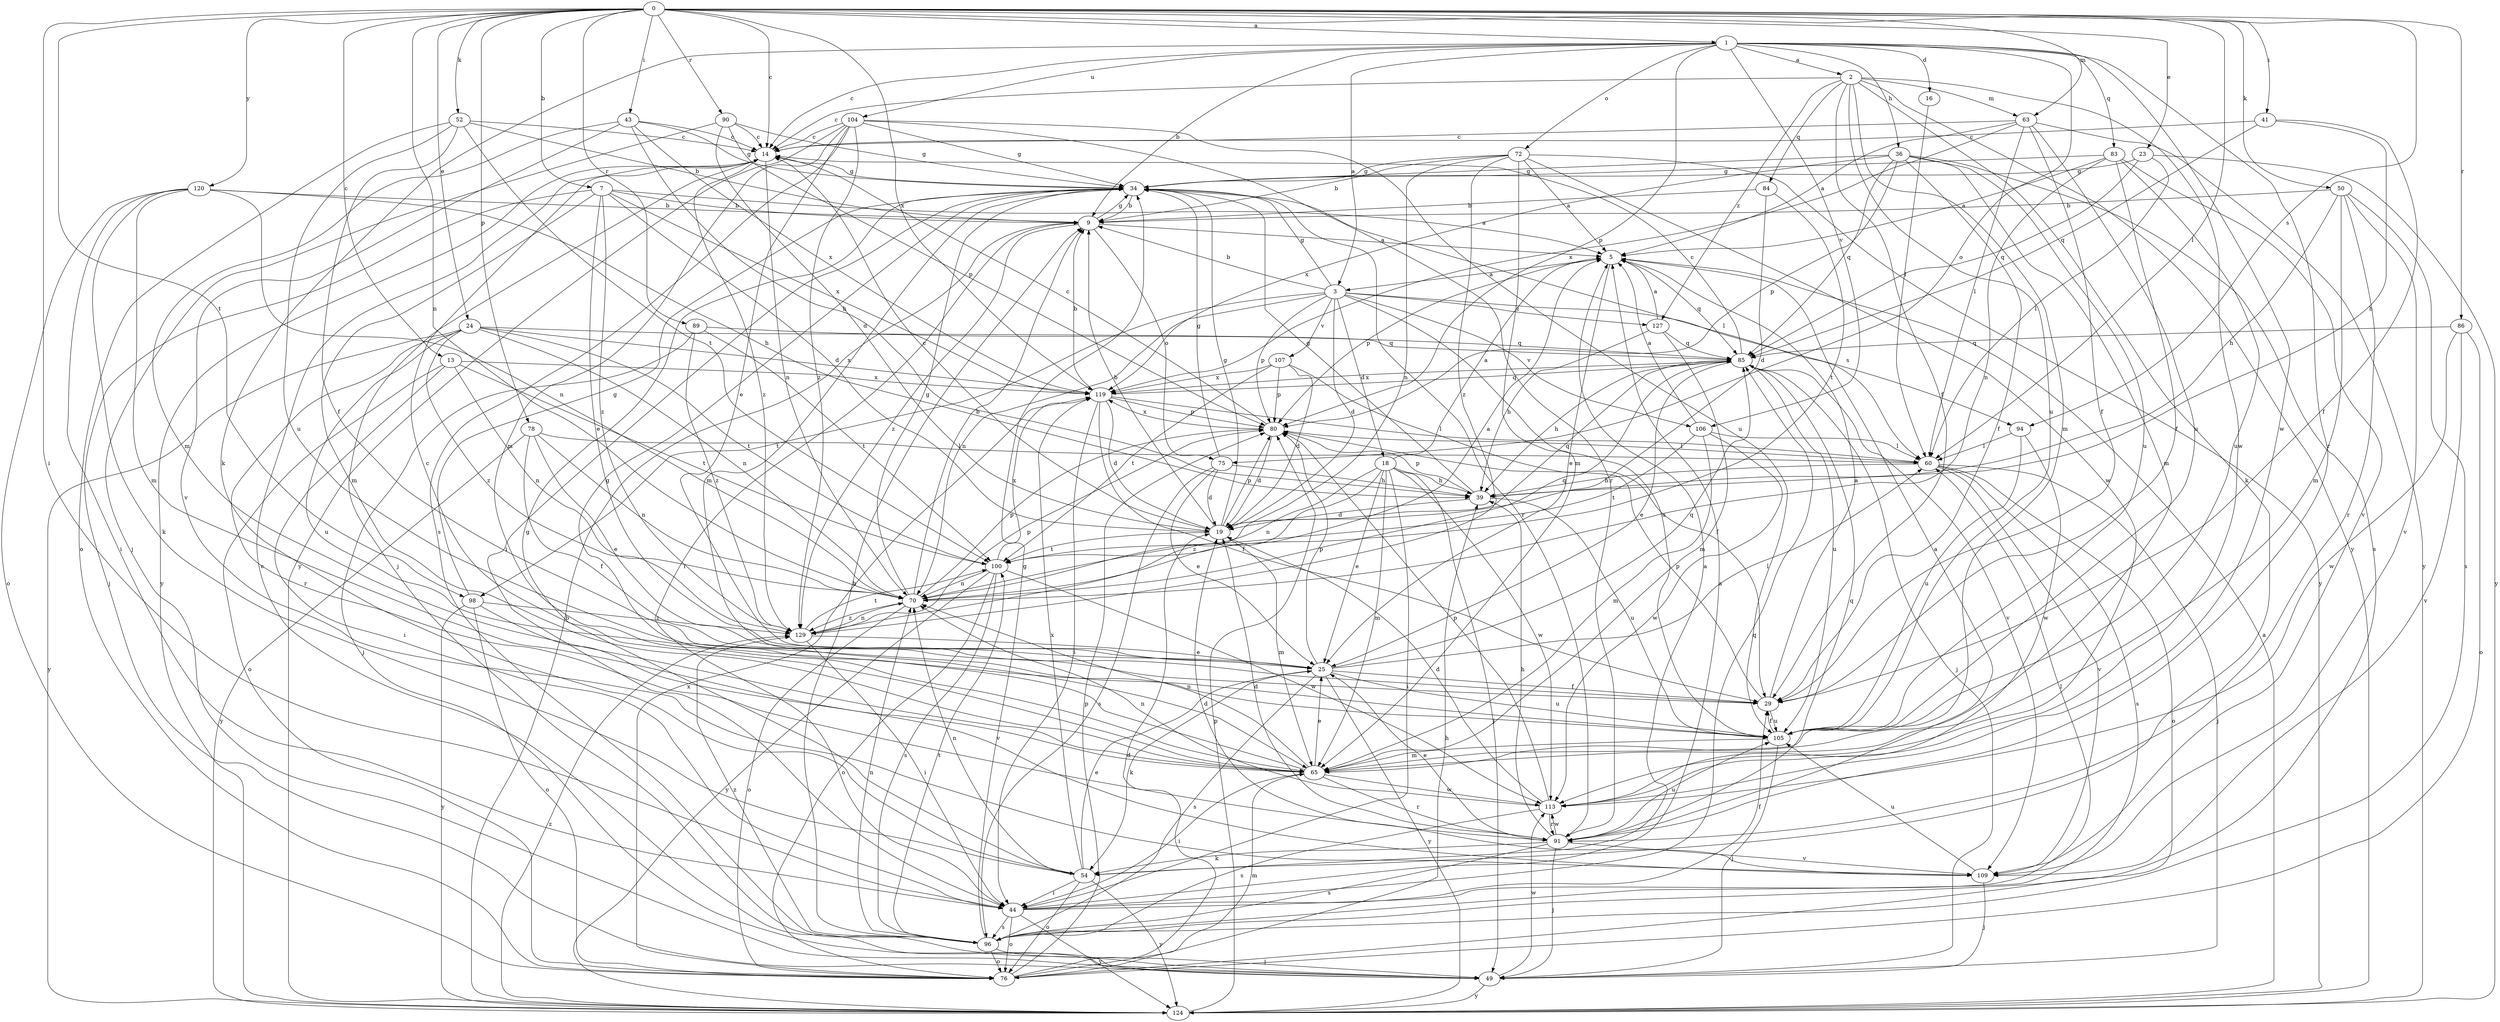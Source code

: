 strict digraph  {
0;
1;
2;
3;
5;
7;
9;
13;
14;
16;
18;
19;
23;
24;
25;
29;
34;
36;
39;
41;
43;
44;
49;
50;
52;
54;
60;
63;
65;
70;
72;
75;
76;
78;
80;
83;
84;
85;
86;
89;
90;
91;
94;
96;
98;
100;
104;
105;
106;
107;
109;
113;
119;
120;
124;
127;
129;
0 -> 1  [label=a];
0 -> 7  [label=b];
0 -> 13  [label=c];
0 -> 14  [label=c];
0 -> 23  [label=e];
0 -> 24  [label=e];
0 -> 41  [label=i];
0 -> 43  [label=i];
0 -> 44  [label=i];
0 -> 50  [label=k];
0 -> 52  [label=k];
0 -> 60  [label=l];
0 -> 63  [label=m];
0 -> 70  [label=n];
0 -> 78  [label=p];
0 -> 86  [label=r];
0 -> 89  [label=r];
0 -> 90  [label=r];
0 -> 94  [label=s];
0 -> 98  [label=t];
0 -> 119  [label=x];
0 -> 120  [label=y];
1 -> 2  [label=a];
1 -> 3  [label=a];
1 -> 9  [label=b];
1 -> 14  [label=c];
1 -> 16  [label=d];
1 -> 36  [label=h];
1 -> 54  [label=k];
1 -> 72  [label=o];
1 -> 75  [label=o];
1 -> 80  [label=p];
1 -> 83  [label=q];
1 -> 91  [label=r];
1 -> 104  [label=u];
1 -> 106  [label=v];
1 -> 113  [label=w];
2 -> 14  [label=c];
2 -> 29  [label=f];
2 -> 54  [label=k];
2 -> 63  [label=m];
2 -> 65  [label=m];
2 -> 84  [label=q];
2 -> 105  [label=u];
2 -> 113  [label=w];
2 -> 124  [label=y];
2 -> 127  [label=z];
3 -> 9  [label=b];
3 -> 18  [label=d];
3 -> 19  [label=d];
3 -> 34  [label=g];
3 -> 70  [label=n];
3 -> 80  [label=p];
3 -> 94  [label=s];
3 -> 98  [label=t];
3 -> 105  [label=u];
3 -> 106  [label=v];
3 -> 107  [label=v];
3 -> 127  [label=z];
5 -> 3  [label=a];
5 -> 25  [label=e];
5 -> 80  [label=p];
5 -> 85  [label=q];
7 -> 5  [label=a];
7 -> 9  [label=b];
7 -> 19  [label=d];
7 -> 25  [label=e];
7 -> 49  [label=j];
7 -> 65  [label=m];
7 -> 119  [label=x];
7 -> 129  [label=z];
9 -> 5  [label=a];
9 -> 34  [label=g];
9 -> 44  [label=i];
9 -> 75  [label=o];
9 -> 129  [label=z];
13 -> 44  [label=i];
13 -> 70  [label=n];
13 -> 76  [label=o];
13 -> 100  [label=t];
13 -> 119  [label=x];
14 -> 34  [label=g];
14 -> 49  [label=j];
14 -> 70  [label=n];
14 -> 124  [label=y];
14 -> 129  [label=z];
16 -> 60  [label=l];
18 -> 5  [label=a];
18 -> 25  [label=e];
18 -> 39  [label=h];
18 -> 44  [label=i];
18 -> 49  [label=j];
18 -> 65  [label=m];
18 -> 70  [label=n];
18 -> 113  [label=w];
18 -> 129  [label=z];
19 -> 9  [label=b];
19 -> 14  [label=c];
19 -> 34  [label=g];
19 -> 65  [label=m];
19 -> 80  [label=p];
19 -> 85  [label=q];
19 -> 100  [label=t];
23 -> 34  [label=g];
23 -> 60  [label=l];
23 -> 85  [label=q];
23 -> 124  [label=y];
24 -> 70  [label=n];
24 -> 85  [label=q];
24 -> 91  [label=r];
24 -> 100  [label=t];
24 -> 105  [label=u];
24 -> 119  [label=x];
24 -> 124  [label=y];
24 -> 129  [label=z];
25 -> 29  [label=f];
25 -> 54  [label=k];
25 -> 60  [label=l];
25 -> 80  [label=p];
25 -> 85  [label=q];
25 -> 96  [label=s];
25 -> 105  [label=u];
25 -> 124  [label=y];
29 -> 5  [label=a];
29 -> 80  [label=p];
29 -> 105  [label=u];
34 -> 9  [label=b];
34 -> 44  [label=i];
34 -> 60  [label=l];
34 -> 65  [label=m];
34 -> 91  [label=r];
36 -> 29  [label=f];
36 -> 34  [label=g];
36 -> 65  [label=m];
36 -> 80  [label=p];
36 -> 85  [label=q];
36 -> 96  [label=s];
36 -> 105  [label=u];
36 -> 119  [label=x];
39 -> 19  [label=d];
39 -> 34  [label=g];
39 -> 80  [label=p];
39 -> 105  [label=u];
41 -> 14  [label=c];
41 -> 29  [label=f];
41 -> 39  [label=h];
41 -> 85  [label=q];
43 -> 14  [label=c];
43 -> 34  [label=g];
43 -> 39  [label=h];
43 -> 65  [label=m];
43 -> 109  [label=v];
43 -> 119  [label=x];
44 -> 5  [label=a];
44 -> 29  [label=f];
44 -> 60  [label=l];
44 -> 76  [label=o];
44 -> 85  [label=q];
44 -> 96  [label=s];
44 -> 124  [label=y];
49 -> 14  [label=c];
49 -> 113  [label=w];
49 -> 124  [label=y];
50 -> 9  [label=b];
50 -> 39  [label=h];
50 -> 65  [label=m];
50 -> 91  [label=r];
50 -> 96  [label=s];
50 -> 109  [label=v];
52 -> 9  [label=b];
52 -> 14  [label=c];
52 -> 29  [label=f];
52 -> 76  [label=o];
52 -> 100  [label=t];
52 -> 105  [label=u];
54 -> 5  [label=a];
54 -> 25  [label=e];
54 -> 34  [label=g];
54 -> 44  [label=i];
54 -> 70  [label=n];
54 -> 76  [label=o];
54 -> 119  [label=x];
54 -> 124  [label=y];
60 -> 39  [label=h];
60 -> 49  [label=j];
60 -> 76  [label=o];
60 -> 96  [label=s];
60 -> 109  [label=v];
63 -> 5  [label=a];
63 -> 14  [label=c];
63 -> 29  [label=f];
63 -> 60  [label=l];
63 -> 105  [label=u];
63 -> 119  [label=x];
63 -> 124  [label=y];
65 -> 14  [label=c];
65 -> 25  [label=e];
65 -> 34  [label=g];
65 -> 44  [label=i];
65 -> 70  [label=n];
65 -> 91  [label=r];
65 -> 113  [label=w];
70 -> 5  [label=a];
70 -> 9  [label=b];
70 -> 34  [label=g];
70 -> 76  [label=o];
70 -> 80  [label=p];
70 -> 85  [label=q];
70 -> 129  [label=z];
72 -> 5  [label=a];
72 -> 9  [label=b];
72 -> 34  [label=g];
72 -> 65  [label=m];
72 -> 70  [label=n];
72 -> 113  [label=w];
72 -> 124  [label=y];
72 -> 129  [label=z];
75 -> 19  [label=d];
75 -> 25  [label=e];
75 -> 34  [label=g];
75 -> 39  [label=h];
75 -> 96  [label=s];
76 -> 19  [label=d];
76 -> 39  [label=h];
76 -> 65  [label=m];
76 -> 80  [label=p];
76 -> 119  [label=x];
78 -> 25  [label=e];
78 -> 29  [label=f];
78 -> 60  [label=l];
78 -> 70  [label=n];
78 -> 124  [label=y];
80 -> 14  [label=c];
80 -> 19  [label=d];
80 -> 60  [label=l];
80 -> 119  [label=x];
83 -> 5  [label=a];
83 -> 29  [label=f];
83 -> 34  [label=g];
83 -> 70  [label=n];
83 -> 105  [label=u];
83 -> 109  [label=v];
84 -> 9  [label=b];
84 -> 19  [label=d];
84 -> 100  [label=t];
85 -> 14  [label=c];
85 -> 25  [label=e];
85 -> 39  [label=h];
85 -> 49  [label=j];
85 -> 105  [label=u];
85 -> 109  [label=v];
85 -> 119  [label=x];
86 -> 76  [label=o];
86 -> 85  [label=q];
86 -> 109  [label=v];
86 -> 113  [label=w];
89 -> 49  [label=j];
89 -> 85  [label=q];
89 -> 100  [label=t];
89 -> 129  [label=z];
90 -> 14  [label=c];
90 -> 19  [label=d];
90 -> 34  [label=g];
90 -> 49  [label=j];
90 -> 80  [label=p];
91 -> 5  [label=a];
91 -> 19  [label=d];
91 -> 25  [label=e];
91 -> 39  [label=h];
91 -> 49  [label=j];
91 -> 54  [label=k];
91 -> 85  [label=q];
91 -> 96  [label=s];
91 -> 105  [label=u];
91 -> 109  [label=v];
91 -> 113  [label=w];
94 -> 60  [label=l];
94 -> 105  [label=u];
94 -> 113  [label=w];
96 -> 9  [label=b];
96 -> 34  [label=g];
96 -> 49  [label=j];
96 -> 70  [label=n];
96 -> 76  [label=o];
96 -> 100  [label=t];
96 -> 129  [label=z];
98 -> 34  [label=g];
98 -> 76  [label=o];
98 -> 109  [label=v];
98 -> 124  [label=y];
98 -> 129  [label=z];
100 -> 70  [label=n];
100 -> 76  [label=o];
100 -> 96  [label=s];
100 -> 113  [label=w];
100 -> 119  [label=x];
100 -> 124  [label=y];
104 -> 14  [label=c];
104 -> 25  [label=e];
104 -> 34  [label=g];
104 -> 65  [label=m];
104 -> 91  [label=r];
104 -> 96  [label=s];
104 -> 105  [label=u];
104 -> 124  [label=y];
104 -> 129  [label=z];
105 -> 29  [label=f];
105 -> 49  [label=j];
105 -> 65  [label=m];
106 -> 5  [label=a];
106 -> 60  [label=l];
106 -> 65  [label=m];
106 -> 100  [label=t];
106 -> 113  [label=w];
107 -> 19  [label=d];
107 -> 29  [label=f];
107 -> 80  [label=p];
107 -> 100  [label=t];
107 -> 119  [label=x];
109 -> 19  [label=d];
109 -> 49  [label=j];
109 -> 105  [label=u];
113 -> 19  [label=d];
113 -> 70  [label=n];
113 -> 80  [label=p];
113 -> 91  [label=r];
113 -> 96  [label=s];
119 -> 9  [label=b];
119 -> 19  [label=d];
119 -> 29  [label=f];
119 -> 44  [label=i];
119 -> 60  [label=l];
119 -> 80  [label=p];
119 -> 85  [label=q];
120 -> 9  [label=b];
120 -> 39  [label=h];
120 -> 44  [label=i];
120 -> 54  [label=k];
120 -> 65  [label=m];
120 -> 70  [label=n];
120 -> 76  [label=o];
124 -> 5  [label=a];
124 -> 9  [label=b];
124 -> 80  [label=p];
124 -> 129  [label=z];
127 -> 5  [label=a];
127 -> 39  [label=h];
127 -> 65  [label=m];
127 -> 85  [label=q];
129 -> 25  [label=e];
129 -> 44  [label=i];
129 -> 70  [label=n];
129 -> 80  [label=p];
129 -> 100  [label=t];
}
